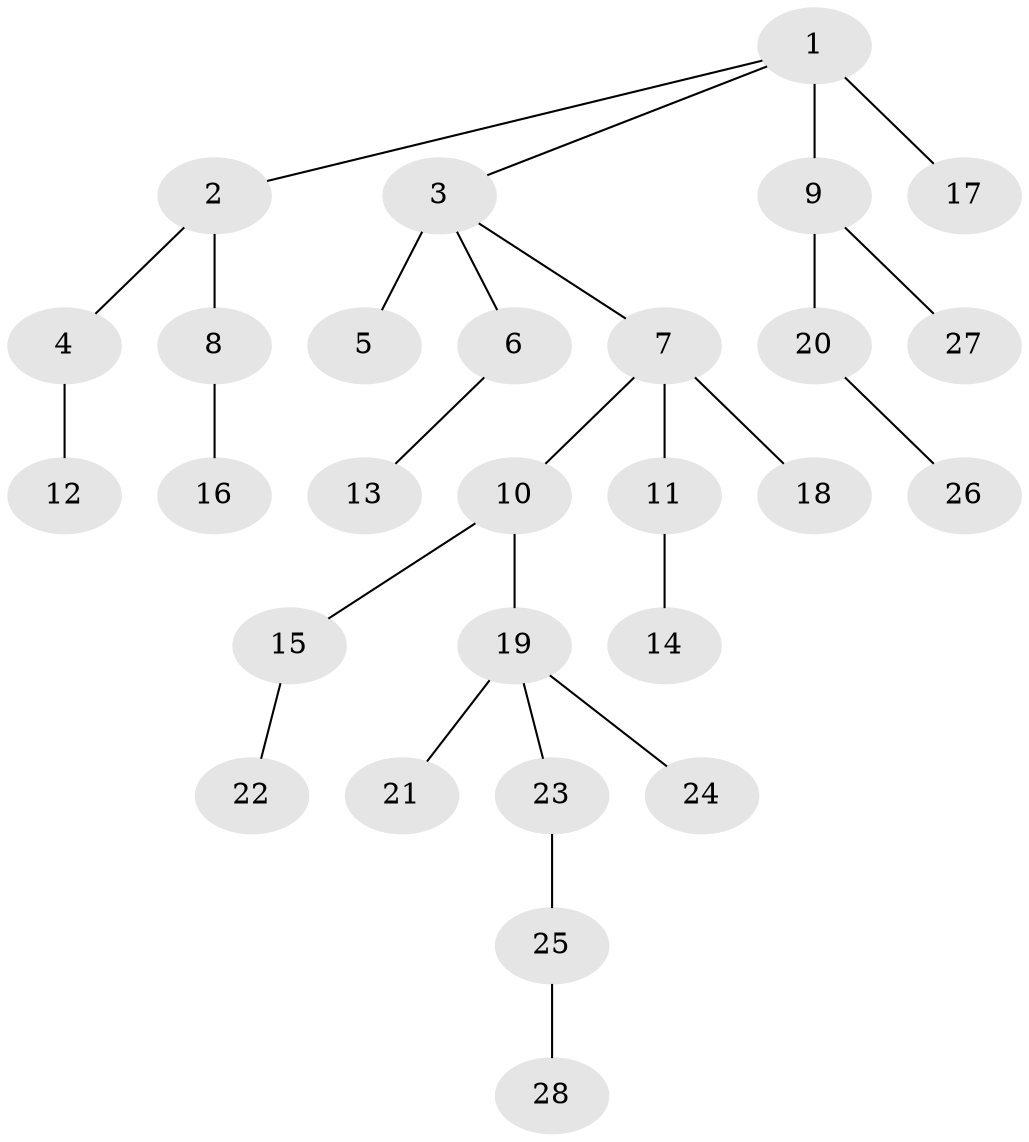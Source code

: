// original degree distribution, {4: 0.1320754716981132, 3: 0.1320754716981132, 1: 0.5471698113207547, 2: 0.1509433962264151, 5: 0.03773584905660377}
// Generated by graph-tools (version 1.1) at 2025/36/03/09/25 02:36:41]
// undirected, 28 vertices, 27 edges
graph export_dot {
graph [start="1"]
  node [color=gray90,style=filled];
  1;
  2;
  3;
  4;
  5;
  6;
  7;
  8;
  9;
  10;
  11;
  12;
  13;
  14;
  15;
  16;
  17;
  18;
  19;
  20;
  21;
  22;
  23;
  24;
  25;
  26;
  27;
  28;
  1 -- 2 [weight=1.0];
  1 -- 3 [weight=1.0];
  1 -- 9 [weight=1.0];
  1 -- 17 [weight=2.0];
  2 -- 4 [weight=1.0];
  2 -- 8 [weight=2.0];
  3 -- 5 [weight=3.0];
  3 -- 6 [weight=1.0];
  3 -- 7 [weight=1.0];
  4 -- 12 [weight=1.0];
  6 -- 13 [weight=1.0];
  7 -- 10 [weight=1.0];
  7 -- 11 [weight=3.0];
  7 -- 18 [weight=1.0];
  8 -- 16 [weight=1.0];
  9 -- 20 [weight=2.0];
  9 -- 27 [weight=1.0];
  10 -- 15 [weight=1.0];
  10 -- 19 [weight=1.0];
  11 -- 14 [weight=1.0];
  15 -- 22 [weight=1.0];
  19 -- 21 [weight=1.0];
  19 -- 23 [weight=1.0];
  19 -- 24 [weight=1.0];
  20 -- 26 [weight=1.0];
  23 -- 25 [weight=1.0];
  25 -- 28 [weight=1.0];
}
